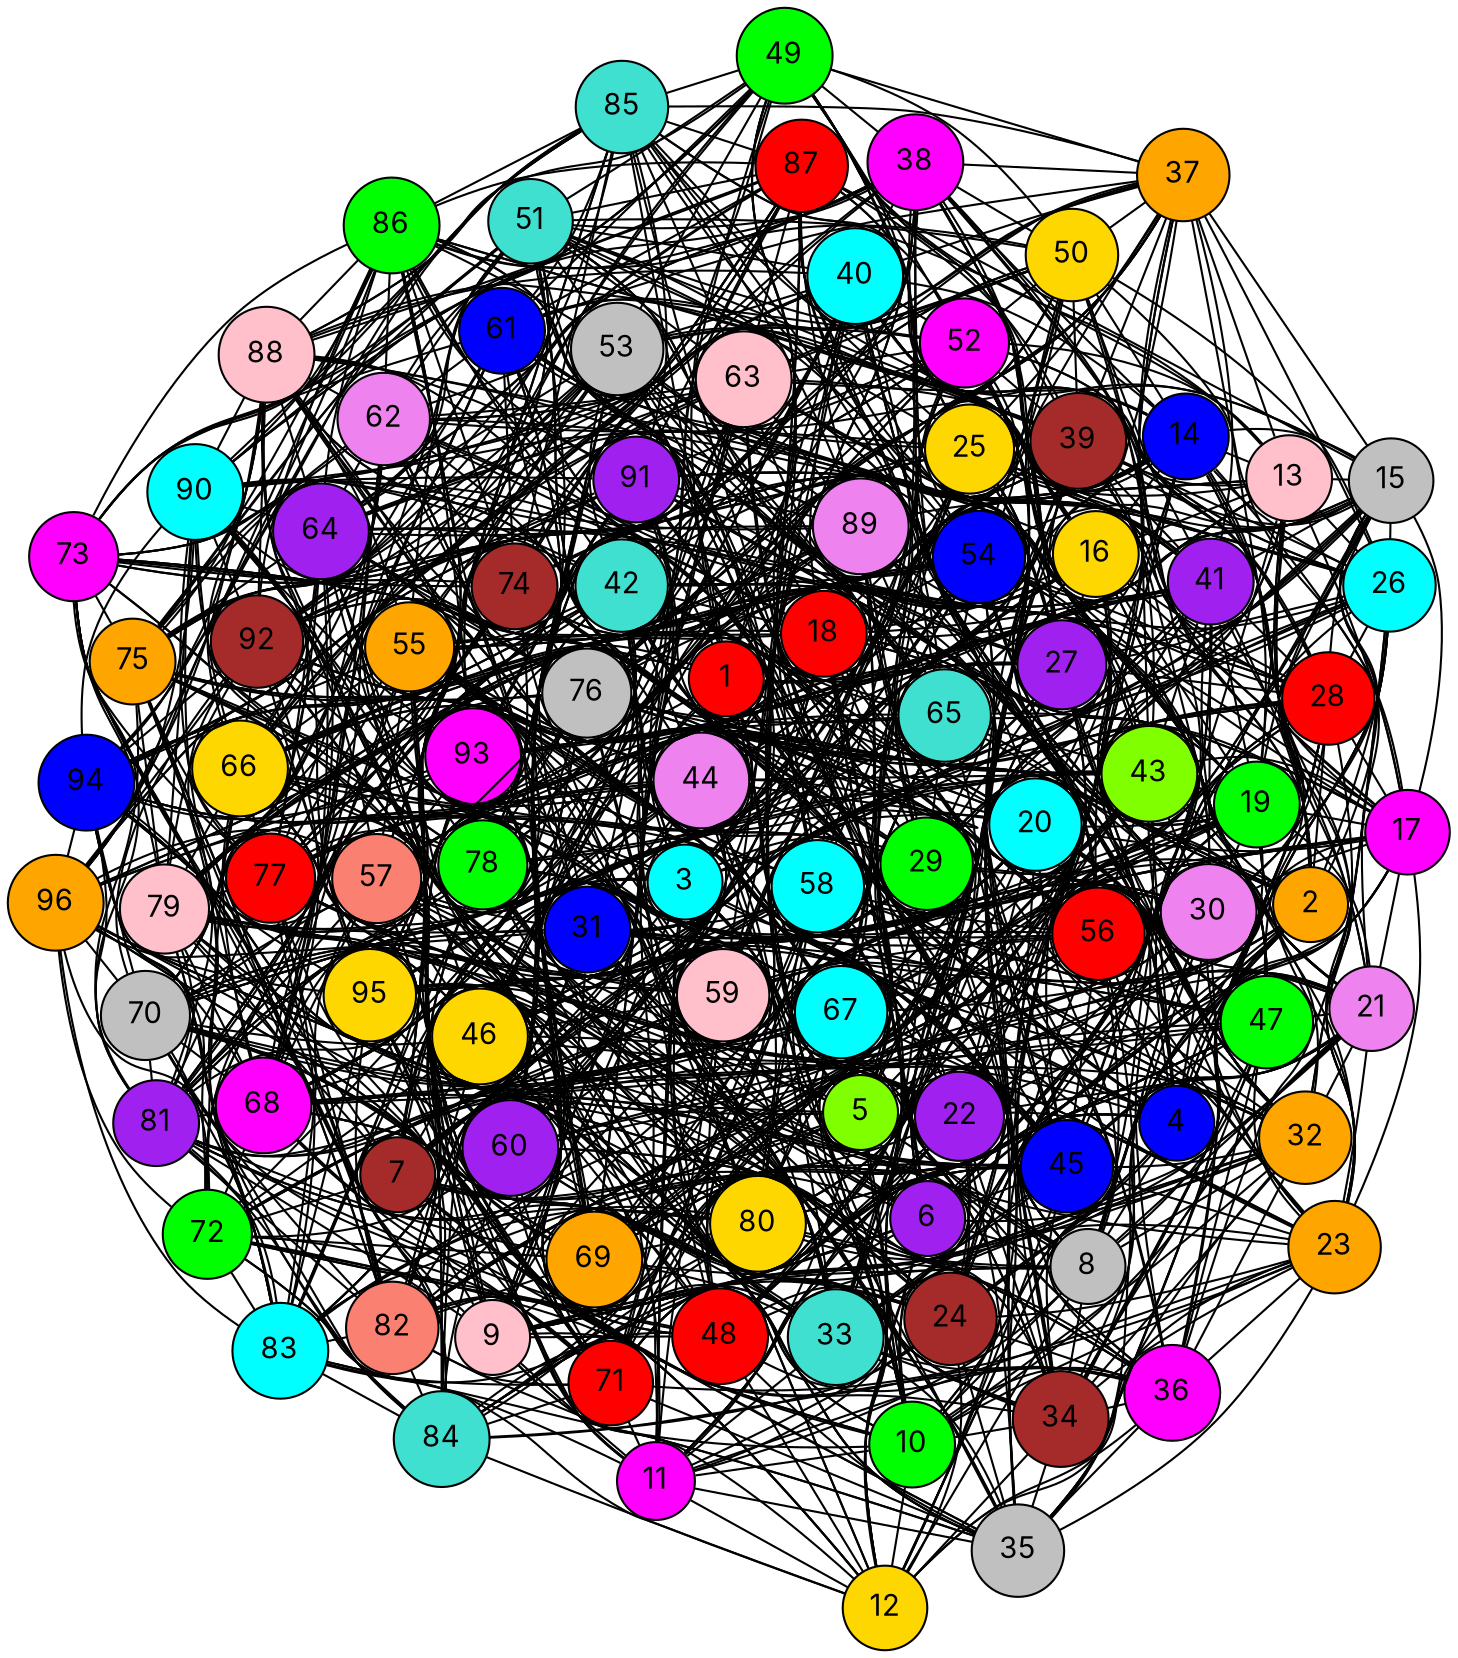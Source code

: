 graph G {
  layout=neato;
  overlap=false;
  splines=true;
  node [shape=circle, style=filled, fontname=Inter];
  1 [label="1", fillcolor="red", tooltip="v1 color 0"];
  2 [label="2", fillcolor="orange", tooltip="v2 color 6"];
  3 [label="3", fillcolor="cyan", tooltip="v3 color 4"];
  4 [label="4", fillcolor="blue", tooltip="v4 color 2"];
  5 [label="5", fillcolor="chartreuse", tooltip="v5 color 13"];
  6 [label="6", fillcolor="purple", tooltip="v6 color 7"];
  7 [label="7", fillcolor="brown", tooltip="v7 color 8"];
  8 [label="8", fillcolor="gray", tooltip="v8 color 10"];
  9 [label="9", fillcolor="pink", tooltip="v9 color 9"];
  10 [label="10", fillcolor="green", tooltip="v10 color 1"];
  11 [label="11", fillcolor="magenta", tooltip="v11 color 5"];
  12 [label="12", fillcolor="gold", tooltip="v12 color 3"];
  13 [label="13", fillcolor="pink", tooltip="v13 color 9"];
  14 [label="14", fillcolor="blue", tooltip="v14 color 2"];
  15 [label="15", fillcolor="gray", tooltip="v15 color 10"];
  16 [label="16", fillcolor="gold", tooltip="v16 color 3"];
  17 [label="17", fillcolor="magenta", tooltip="v17 color 5"];
  18 [label="18", fillcolor="red", tooltip="v18 color 0"];
  19 [label="19", fillcolor="green", tooltip="v19 color 1"];
  20 [label="20", fillcolor="cyan", tooltip="v20 color 4"];
  21 [label="21", fillcolor="violet", tooltip="v21 color 12"];
  22 [label="22", fillcolor="purple", tooltip="v22 color 7"];
  23 [label="23", fillcolor="orange", tooltip="v23 color 6"];
  24 [label="24", fillcolor="brown", tooltip="v24 color 8"];
  25 [label="25", fillcolor="gold", tooltip="v25 color 3"];
  26 [label="26", fillcolor="cyan", tooltip="v26 color 4"];
  27 [label="27", fillcolor="purple", tooltip="v27 color 7"];
  28 [label="28", fillcolor="red", tooltip="v28 color 0"];
  29 [label="29", fillcolor="green", tooltip="v29 color 1"];
  30 [label="30", fillcolor="violet", tooltip="v30 color 12"];
  31 [label="31", fillcolor="blue", tooltip="v31 color 2"];
  32 [label="32", fillcolor="orange", tooltip="v32 color 6"];
  33 [label="33", fillcolor="turquoise", tooltip="v33 color 11"];
  34 [label="34", fillcolor="brown", tooltip="v34 color 8"];
  35 [label="35", fillcolor="gray", tooltip="v35 color 10"];
  36 [label="36", fillcolor="magenta", tooltip="v36 color 5"];
  37 [label="37", fillcolor="orange", tooltip="v37 color 6"];
  38 [label="38", fillcolor="magenta", tooltip="v38 color 5"];
  39 [label="39", fillcolor="brown", tooltip="v39 color 8"];
  40 [label="40", fillcolor="cyan", tooltip="v40 color 4"];
  41 [label="41", fillcolor="purple", tooltip="v41 color 7"];
  42 [label="42", fillcolor="turquoise", tooltip="v42 color 11"];
  43 [label="43", fillcolor="chartreuse", tooltip="v43 color 13"];
  44 [label="44", fillcolor="violet", tooltip="v44 color 12"];
  45 [label="45", fillcolor="blue", tooltip="v45 color 2"];
  46 [label="46", fillcolor="gold", tooltip="v46 color 3"];
  47 [label="47", fillcolor="green", tooltip="v47 color 1"];
  48 [label="48", fillcolor="red", tooltip="v48 color 0"];
  49 [label="49", fillcolor="green", tooltip="v49 color 1"];
  50 [label="50", fillcolor="gold", tooltip="v50 color 3"];
  51 [label="51", fillcolor="turquoise", tooltip="v51 color 11"];
  52 [label="52", fillcolor="magenta", tooltip="v52 color 5"];
  53 [label="53", fillcolor="gray", tooltip="v53 color 10"];
  54 [label="54", fillcolor="blue", tooltip="v54 color 2"];
  55 [label="55", fillcolor="orange", tooltip="v55 color 6"];
  56 [label="56", fillcolor="red", tooltip="v56 color 0"];
  57 [label="57", fillcolor="salmon", tooltip="v57 color 14"];
  58 [label="58", fillcolor="cyan", tooltip="v58 color 4"];
  59 [label="59", fillcolor="pink", tooltip="v59 color 9"];
  60 [label="60", fillcolor="purple", tooltip="v60 color 7"];
  61 [label="61", fillcolor="blue", tooltip="v61 color 2"];
  62 [label="62", fillcolor="violet", tooltip="v62 color 12"];
  63 [label="63", fillcolor="pink", tooltip="v63 color 9"];
  64 [label="64", fillcolor="purple", tooltip="v64 color 7"];
  65 [label="65", fillcolor="turquoise", tooltip="v65 color 11"];
  66 [label="66", fillcolor="gold", tooltip="v66 color 3"];
  67 [label="67", fillcolor="cyan", tooltip="v67 color 4"];
  68 [label="68", fillcolor="magenta", tooltip="v68 color 5"];
  69 [label="69", fillcolor="orange", tooltip="v69 color 6"];
  70 [label="70", fillcolor="gray", tooltip="v70 color 10"];
  71 [label="71", fillcolor="red", tooltip="v71 color 0"];
  72 [label="72", fillcolor="green", tooltip="v72 color 1"];
  73 [label="73", fillcolor="magenta", tooltip="v73 color 5"];
  74 [label="74", fillcolor="brown", tooltip="v74 color 8"];
  75 [label="75", fillcolor="orange", tooltip="v75 color 6"];
  76 [label="76", fillcolor="gray", tooltip="v76 color 10"];
  77 [label="77", fillcolor="red", tooltip="v77 color 0"];
  78 [label="78", fillcolor="green", tooltip="v78 color 1"];
  79 [label="79", fillcolor="pink", tooltip="v79 color 9"];
  80 [label="80", fillcolor="gold", tooltip="v80 color 3"];
  81 [label="81", fillcolor="purple", tooltip="v81 color 7"];
  82 [label="82", fillcolor="salmon", tooltip="v82 color 14"];
  83 [label="83", fillcolor="cyan", tooltip="v83 color 4"];
  84 [label="84", fillcolor="turquoise", tooltip="v84 color 11"];
  85 [label="85", fillcolor="turquoise", tooltip="v85 color 11"];
  86 [label="86", fillcolor="green", tooltip="v86 color 1"];
  87 [label="87", fillcolor="red", tooltip="v87 color 0"];
  88 [label="88", fillcolor="pink", tooltip="v88 color 9"];
  89 [label="89", fillcolor="violet", tooltip="v89 color 12"];
  90 [label="90", fillcolor="cyan", tooltip="v90 color 4"];
  91 [label="91", fillcolor="purple", tooltip="v91 color 7"];
  92 [label="92", fillcolor="brown", tooltip="v92 color 8"];
  93 [label="93", fillcolor="magenta", tooltip="v93 color 5"];
  94 [label="94", fillcolor="blue", tooltip="v94 color 2"];
  95 [label="95", fillcolor="gold", tooltip="v95 color 3"];
  96 [label="96", fillcolor="orange", tooltip="v96 color 6"];
  1 -- 2;
  1 -- 3;
  1 -- 4;
  1 -- 5;
  1 -- 6;
  1 -- 7;
  1 -- 8;
  1 -- 9;
  1 -- 10;
  1 -- 11;
  1 -- 12;
  1 -- 13;
  1 -- 14;
  1 -- 25;
  1 -- 27;
  1 -- 37;
  1 -- 40;
  1 -- 49;
  1 -- 53;
  1 -- 61;
  1 -- 66;
  1 -- 73;
  1 -- 79;
  1 -- 85;
  1 -- 92;
  2 -- 3;
  2 -- 4;
  2 -- 5;
  2 -- 6;
  2 -- 7;
  2 -- 8;
  2 -- 9;
  2 -- 10;
  2 -- 11;
  2 -- 12;
  2 -- 13;
  2 -- 14;
  2 -- 15;
  2 -- 26;
  2 -- 28;
  2 -- 38;
  2 -- 41;
  2 -- 50;
  2 -- 54;
  2 -- 62;
  2 -- 67;
  2 -- 74;
  2 -- 80;
  2 -- 86;
  2 -- 93;
  3 -- 4;
  3 -- 5;
  3 -- 6;
  3 -- 7;
  3 -- 8;
  3 -- 9;
  3 -- 10;
  3 -- 11;
  3 -- 12;
  3 -- 14;
  3 -- 15;
  3 -- 16;
  3 -- 25;
  3 -- 27;
  3 -- 29;
  3 -- 39;
  3 -- 42;
  3 -- 51;
  3 -- 55;
  3 -- 63;
  3 -- 68;
  3 -- 75;
  3 -- 81;
  3 -- 87;
  3 -- 94;
  4 -- 5;
  4 -- 6;
  4 -- 7;
  4 -- 8;
  4 -- 9;
  4 -- 10;
  4 -- 11;
  4 -- 12;
  4 -- 15;
  4 -- 16;
  4 -- 17;
  4 -- 26;
  4 -- 28;
  4 -- 30;
  4 -- 37;
  4 -- 40;
  4 -- 43;
  4 -- 52;
  4 -- 56;
  4 -- 64;
  4 -- 69;
  4 -- 76;
  4 -- 82;
  4 -- 88;
  4 -- 95;
  5 -- 6;
  5 -- 7;
  5 -- 8;
  5 -- 9;
  5 -- 10;
  5 -- 11;
  5 -- 12;
  5 -- 16;
  5 -- 17;
  5 -- 18;
  5 -- 27;
  5 -- 29;
  5 -- 31;
  5 -- 38;
  5 -- 41;
  5 -- 44;
  5 -- 49;
  5 -- 53;
  5 -- 57;
  5 -- 65;
  5 -- 70;
  5 -- 77;
  5 -- 83;
  5 -- 89;
  5 -- 96;
  6 -- 7;
  6 -- 8;
  6 -- 9;
  6 -- 10;
  6 -- 11;
  6 -- 12;
  6 -- 17;
  6 -- 18;
  6 -- 19;
  6 -- 28;
  6 -- 30;
  6 -- 32;
  6 -- 39;
  6 -- 42;
  6 -- 45;
  6 -- 50;
  6 -- 54;
  6 -- 58;
  6 -- 61;
  6 -- 66;
  6 -- 71;
  6 -- 78;
  6 -- 84;
  6 -- 90;
  7 -- 8;
  7 -- 9;
  7 -- 10;
  7 -- 11;
  7 -- 12;
  7 -- 18;
  7 -- 19;
  7 -- 20;
  7 -- 29;
  7 -- 31;
  7 -- 33;
  7 -- 40;
  7 -- 43;
  7 -- 46;
  7 -- 51;
  7 -- 55;
  7 -- 59;
  7 -- 62;
  7 -- 67;
  7 -- 72;
  7 -- 73;
  7 -- 79;
  7 -- 91;
  8 -- 9;
  8 -- 10;
  8 -- 11;
  8 -- 12;
  8 -- 19;
  8 -- 20;
  8 -- 21;
  8 -- 30;
  8 -- 32;
  8 -- 34;
  8 -- 41;
  8 -- 44;
  8 -- 47;
  8 -- 52;
  8 -- 56;
  8 -- 60;
  8 -- 63;
  8 -- 68;
  8 -- 74;
  8 -- 80;
  8 -- 85;
  8 -- 92;
  9 -- 10;
  9 -- 11;
  9 -- 12;
  9 -- 20;
  9 -- 21;
  9 -- 22;
  9 -- 31;
  9 -- 33;
  9 -- 35;
  9 -- 42;
  9 -- 45;
  9 -- 48;
  9 -- 53;
  9 -- 57;
  9 -- 64;
  9 -- 69;
  9 -- 75;
  9 -- 81;
  9 -- 86;
  9 -- 93;
  10 -- 11;
  10 -- 12;
  10 -- 21;
  10 -- 22;
  10 -- 23;
  10 -- 32;
  10 -- 34;
  10 -- 36;
  10 -- 43;
  10 -- 46;
  10 -- 54;
  10 -- 58;
  10 -- 65;
  10 -- 70;
  10 -- 76;
  10 -- 82;
  10 -- 87;
  10 -- 94;
  11 -- 12;
  11 -- 22;
  11 -- 23;
  11 -- 24;
  11 -- 33;
  11 -- 35;
  11 -- 44;
  11 -- 47;
  11 -- 55;
  11 -- 59;
  11 -- 66;
  11 -- 71;
  11 -- 77;
  11 -- 83;
  11 -- 88;
  11 -- 95;
  12 -- 23;
  12 -- 24;
  12 -- 34;
  12 -- 36;
  12 -- 45;
  12 -- 48;
  12 -- 56;
  12 -- 60;
  12 -- 67;
  12 -- 72;
  12 -- 78;
  12 -- 84;
  12 -- 89;
  12 -- 96;
  13 -- 14;
  13 -- 15;
  13 -- 16;
  13 -- 17;
  13 -- 18;
  13 -- 19;
  13 -- 20;
  13 -- 21;
  13 -- 22;
  13 -- 23;
  13 -- 24;
  13 -- 25;
  13 -- 26;
  13 -- 37;
  13 -- 39;
  13 -- 49;
  13 -- 52;
  13 -- 61;
  13 -- 65;
  13 -- 73;
  13 -- 78;
  13 -- 85;
  13 -- 91;
  14 -- 15;
  14 -- 16;
  14 -- 17;
  14 -- 18;
  14 -- 19;
  14 -- 20;
  14 -- 21;
  14 -- 22;
  14 -- 23;
  14 -- 24;
  14 -- 25;
  14 -- 26;
  14 -- 27;
  14 -- 38;
  14 -- 40;
  14 -- 50;
  14 -- 53;
  14 -- 62;
  14 -- 66;
  14 -- 74;
  14 -- 79;
  14 -- 86;
  14 -- 92;
  15 -- 16;
  15 -- 17;
  15 -- 18;
  15 -- 19;
  15 -- 20;
  15 -- 21;
  15 -- 22;
  15 -- 23;
  15 -- 24;
  15 -- 26;
  15 -- 27;
  15 -- 28;
  15 -- 37;
  15 -- 39;
  15 -- 41;
  15 -- 51;
  15 -- 54;
  15 -- 63;
  15 -- 67;
  15 -- 75;
  15 -- 80;
  15 -- 87;
  15 -- 93;
  16 -- 17;
  16 -- 18;
  16 -- 19;
  16 -- 20;
  16 -- 21;
  16 -- 22;
  16 -- 23;
  16 -- 24;
  16 -- 27;
  16 -- 28;
  16 -- 29;
  16 -- 38;
  16 -- 40;
  16 -- 42;
  16 -- 49;
  16 -- 52;
  16 -- 55;
  16 -- 64;
  16 -- 68;
  16 -- 76;
  16 -- 81;
  16 -- 88;
  16 -- 94;
  17 -- 18;
  17 -- 19;
  17 -- 20;
  17 -- 21;
  17 -- 22;
  17 -- 23;
  17 -- 24;
  17 -- 28;
  17 -- 29;
  17 -- 30;
  17 -- 39;
  17 -- 41;
  17 -- 43;
  17 -- 50;
  17 -- 53;
  17 -- 56;
  17 -- 61;
  17 -- 65;
  17 -- 69;
  17 -- 77;
  17 -- 82;
  17 -- 89;
  17 -- 95;
  18 -- 19;
  18 -- 20;
  18 -- 21;
  18 -- 22;
  18 -- 23;
  18 -- 24;
  18 -- 29;
  18 -- 30;
  18 -- 31;
  18 -- 40;
  18 -- 42;
  18 -- 44;
  18 -- 51;
  18 -- 54;
  18 -- 57;
  18 -- 62;
  18 -- 66;
  18 -- 70;
  18 -- 73;
  18 -- 78;
  18 -- 83;
  18 -- 90;
  18 -- 96;
  19 -- 20;
  19 -- 21;
  19 -- 22;
  19 -- 23;
  19 -- 24;
  19 -- 30;
  19 -- 31;
  19 -- 32;
  19 -- 41;
  19 -- 43;
  19 -- 45;
  19 -- 52;
  19 -- 55;
  19 -- 58;
  19 -- 63;
  19 -- 67;
  19 -- 71;
  19 -- 74;
  19 -- 79;
  19 -- 84;
  19 -- 85;
  19 -- 91;
  20 -- 21;
  20 -- 22;
  20 -- 23;
  20 -- 24;
  20 -- 31;
  20 -- 32;
  20 -- 33;
  20 -- 42;
  20 -- 44;
  20 -- 46;
  20 -- 53;
  20 -- 56;
  20 -- 59;
  20 -- 64;
  20 -- 68;
  20 -- 72;
  20 -- 75;
  20 -- 80;
  20 -- 86;
  20 -- 92;
  21 -- 22;
  21 -- 23;
  21 -- 24;
  21 -- 32;
  21 -- 33;
  21 -- 34;
  21 -- 43;
  21 -- 45;
  21 -- 47;
  21 -- 54;
  21 -- 57;
  21 -- 60;
  21 -- 65;
  21 -- 69;
  21 -- 76;
  21 -- 81;
  21 -- 87;
  21 -- 93;
  22 -- 23;
  22 -- 24;
  22 -- 33;
  22 -- 34;
  22 -- 35;
  22 -- 44;
  22 -- 46;
  22 -- 48;
  22 -- 55;
  22 -- 58;
  22 -- 66;
  22 -- 70;
  22 -- 77;
  22 -- 82;
  22 -- 88;
  22 -- 94;
  23 -- 24;
  23 -- 34;
  23 -- 35;
  23 -- 36;
  23 -- 45;
  23 -- 47;
  23 -- 56;
  23 -- 59;
  23 -- 67;
  23 -- 71;
  23 -- 78;
  23 -- 83;
  23 -- 89;
  23 -- 95;
  24 -- 35;
  24 -- 36;
  24 -- 46;
  24 -- 48;
  24 -- 57;
  24 -- 60;
  24 -- 68;
  24 -- 72;
  24 -- 79;
  24 -- 84;
  24 -- 90;
  24 -- 96;
  25 -- 26;
  25 -- 27;
  25 -- 28;
  25 -- 29;
  25 -- 30;
  25 -- 31;
  25 -- 32;
  25 -- 33;
  25 -- 34;
  25 -- 35;
  25 -- 36;
  25 -- 37;
  25 -- 38;
  25 -- 49;
  25 -- 51;
  25 -- 61;
  25 -- 64;
  25 -- 73;
  25 -- 77;
  25 -- 85;
  25 -- 90;
  26 -- 27;
  26 -- 28;
  26 -- 29;
  26 -- 30;
  26 -- 31;
  26 -- 32;
  26 -- 33;
  26 -- 34;
  26 -- 35;
  26 -- 36;
  26 -- 37;
  26 -- 38;
  26 -- 39;
  26 -- 50;
  26 -- 52;
  26 -- 62;
  26 -- 65;
  26 -- 74;
  26 -- 78;
  26 -- 86;
  26 -- 91;
  27 -- 28;
  27 -- 29;
  27 -- 30;
  27 -- 31;
  27 -- 32;
  27 -- 33;
  27 -- 34;
  27 -- 35;
  27 -- 36;
  27 -- 38;
  27 -- 39;
  27 -- 40;
  27 -- 49;
  27 -- 51;
  27 -- 53;
  27 -- 63;
  27 -- 66;
  27 -- 75;
  27 -- 79;
  27 -- 87;
  27 -- 92;
  28 -- 29;
  28 -- 30;
  28 -- 31;
  28 -- 32;
  28 -- 33;
  28 -- 34;
  28 -- 35;
  28 -- 36;
  28 -- 39;
  28 -- 40;
  28 -- 41;
  28 -- 50;
  28 -- 52;
  28 -- 54;
  28 -- 61;
  28 -- 64;
  28 -- 67;
  28 -- 76;
  28 -- 80;
  28 -- 88;
  28 -- 93;
  29 -- 30;
  29 -- 31;
  29 -- 32;
  29 -- 33;
  29 -- 34;
  29 -- 35;
  29 -- 36;
  29 -- 40;
  29 -- 41;
  29 -- 42;
  29 -- 51;
  29 -- 53;
  29 -- 55;
  29 -- 62;
  29 -- 65;
  29 -- 68;
  29 -- 73;
  29 -- 77;
  29 -- 81;
  29 -- 89;
  29 -- 94;
  30 -- 31;
  30 -- 32;
  30 -- 33;
  30 -- 34;
  30 -- 35;
  30 -- 36;
  30 -- 41;
  30 -- 42;
  30 -- 43;
  30 -- 52;
  30 -- 54;
  30 -- 56;
  30 -- 63;
  30 -- 66;
  30 -- 69;
  30 -- 74;
  30 -- 78;
  30 -- 82;
  30 -- 85;
  30 -- 90;
  30 -- 95;
  31 -- 32;
  31 -- 33;
  31 -- 34;
  31 -- 35;
  31 -- 36;
  31 -- 42;
  31 -- 43;
  31 -- 44;
  31 -- 53;
  31 -- 55;
  31 -- 57;
  31 -- 64;
  31 -- 67;
  31 -- 70;
  31 -- 75;
  31 -- 79;
  31 -- 83;
  31 -- 86;
  31 -- 91;
  31 -- 96;
  32 -- 33;
  32 -- 34;
  32 -- 35;
  32 -- 36;
  32 -- 43;
  32 -- 44;
  32 -- 45;
  32 -- 54;
  32 -- 56;
  32 -- 58;
  32 -- 65;
  32 -- 68;
  32 -- 71;
  32 -- 76;
  32 -- 80;
  32 -- 84;
  32 -- 87;
  32 -- 92;
  33 -- 34;
  33 -- 35;
  33 -- 36;
  33 -- 44;
  33 -- 45;
  33 -- 46;
  33 -- 55;
  33 -- 57;
  33 -- 59;
  33 -- 66;
  33 -- 69;
  33 -- 72;
  33 -- 77;
  33 -- 81;
  33 -- 88;
  33 -- 93;
  34 -- 35;
  34 -- 36;
  34 -- 45;
  34 -- 46;
  34 -- 47;
  34 -- 56;
  34 -- 58;
  34 -- 60;
  34 -- 67;
  34 -- 70;
  34 -- 78;
  34 -- 82;
  34 -- 89;
  34 -- 94;
  35 -- 36;
  35 -- 46;
  35 -- 47;
  35 -- 48;
  35 -- 57;
  35 -- 59;
  35 -- 68;
  35 -- 71;
  35 -- 79;
  35 -- 83;
  35 -- 90;
  35 -- 95;
  36 -- 47;
  36 -- 48;
  36 -- 58;
  36 -- 60;
  36 -- 69;
  36 -- 72;
  36 -- 80;
  36 -- 84;
  36 -- 91;
  36 -- 96;
  37 -- 38;
  37 -- 39;
  37 -- 40;
  37 -- 41;
  37 -- 42;
  37 -- 43;
  37 -- 44;
  37 -- 45;
  37 -- 46;
  37 -- 47;
  37 -- 48;
  37 -- 49;
  37 -- 50;
  37 -- 61;
  37 -- 63;
  37 -- 73;
  37 -- 76;
  37 -- 85;
  37 -- 89;
  38 -- 39;
  38 -- 40;
  38 -- 41;
  38 -- 42;
  38 -- 43;
  38 -- 44;
  38 -- 45;
  38 -- 46;
  38 -- 47;
  38 -- 48;
  38 -- 49;
  38 -- 50;
  38 -- 51;
  38 -- 62;
  38 -- 64;
  38 -- 74;
  38 -- 77;
  38 -- 86;
  38 -- 90;
  39 -- 40;
  39 -- 41;
  39 -- 42;
  39 -- 43;
  39 -- 44;
  39 -- 45;
  39 -- 46;
  39 -- 47;
  39 -- 48;
  39 -- 50;
  39 -- 51;
  39 -- 52;
  39 -- 61;
  39 -- 63;
  39 -- 65;
  39 -- 75;
  39 -- 78;
  39 -- 87;
  39 -- 91;
  40 -- 41;
  40 -- 42;
  40 -- 43;
  40 -- 44;
  40 -- 45;
  40 -- 46;
  40 -- 47;
  40 -- 48;
  40 -- 51;
  40 -- 52;
  40 -- 53;
  40 -- 62;
  40 -- 64;
  40 -- 66;
  40 -- 73;
  40 -- 76;
  40 -- 79;
  40 -- 88;
  40 -- 92;
  41 -- 42;
  41 -- 43;
  41 -- 44;
  41 -- 45;
  41 -- 46;
  41 -- 47;
  41 -- 48;
  41 -- 52;
  41 -- 53;
  41 -- 54;
  41 -- 63;
  41 -- 65;
  41 -- 67;
  41 -- 74;
  41 -- 77;
  41 -- 80;
  41 -- 85;
  41 -- 89;
  41 -- 93;
  42 -- 43;
  42 -- 44;
  42 -- 45;
  42 -- 46;
  42 -- 47;
  42 -- 48;
  42 -- 53;
  42 -- 54;
  42 -- 55;
  42 -- 64;
  42 -- 66;
  42 -- 68;
  42 -- 75;
  42 -- 78;
  42 -- 81;
  42 -- 86;
  42 -- 90;
  42 -- 94;
  43 -- 44;
  43 -- 45;
  43 -- 46;
  43 -- 47;
  43 -- 48;
  43 -- 54;
  43 -- 55;
  43 -- 56;
  43 -- 65;
  43 -- 67;
  43 -- 69;
  43 -- 76;
  43 -- 79;
  43 -- 82;
  43 -- 87;
  43 -- 91;
  43 -- 95;
  44 -- 45;
  44 -- 46;
  44 -- 47;
  44 -- 48;
  44 -- 55;
  44 -- 56;
  44 -- 57;
  44 -- 66;
  44 -- 68;
  44 -- 70;
  44 -- 77;
  44 -- 80;
  44 -- 83;
  44 -- 88;
  44 -- 92;
  44 -- 96;
  45 -- 46;
  45 -- 47;
  45 -- 48;
  45 -- 56;
  45 -- 57;
  45 -- 58;
  45 -- 67;
  45 -- 69;
  45 -- 71;
  45 -- 78;
  45 -- 81;
  45 -- 84;
  45 -- 89;
  45 -- 93;
  46 -- 47;
  46 -- 48;
  46 -- 57;
  46 -- 58;
  46 -- 59;
  46 -- 68;
  46 -- 70;
  46 -- 72;
  46 -- 79;
  46 -- 82;
  46 -- 90;
  46 -- 94;
  47 -- 48;
  47 -- 58;
  47 -- 59;
  47 -- 60;
  47 -- 69;
  47 -- 71;
  47 -- 80;
  47 -- 83;
  47 -- 91;
  47 -- 95;
  48 -- 59;
  48 -- 60;
  48 -- 70;
  48 -- 72;
  48 -- 81;
  48 -- 84;
  48 -- 92;
  48 -- 96;
  49 -- 50;
  49 -- 51;
  49 -- 52;
  49 -- 53;
  49 -- 54;
  49 -- 55;
  49 -- 56;
  49 -- 57;
  49 -- 58;
  49 -- 59;
  49 -- 60;
  49 -- 61;
  49 -- 62;
  49 -- 73;
  49 -- 75;
  49 -- 85;
  49 -- 88;
  50 -- 51;
  50 -- 52;
  50 -- 53;
  50 -- 54;
  50 -- 55;
  50 -- 56;
  50 -- 57;
  50 -- 58;
  50 -- 59;
  50 -- 60;
  50 -- 61;
  50 -- 62;
  50 -- 63;
  50 -- 74;
  50 -- 76;
  50 -- 86;
  50 -- 89;
  51 -- 52;
  51 -- 53;
  51 -- 54;
  51 -- 55;
  51 -- 56;
  51 -- 57;
  51 -- 58;
  51 -- 59;
  51 -- 60;
  51 -- 62;
  51 -- 63;
  51 -- 64;
  51 -- 73;
  51 -- 75;
  51 -- 77;
  51 -- 87;
  51 -- 90;
  52 -- 53;
  52 -- 54;
  52 -- 55;
  52 -- 56;
  52 -- 57;
  52 -- 58;
  52 -- 59;
  52 -- 60;
  52 -- 63;
  52 -- 64;
  52 -- 65;
  52 -- 74;
  52 -- 76;
  52 -- 78;
  52 -- 85;
  52 -- 88;
  52 -- 91;
  53 -- 54;
  53 -- 55;
  53 -- 56;
  53 -- 57;
  53 -- 58;
  53 -- 59;
  53 -- 60;
  53 -- 64;
  53 -- 65;
  53 -- 66;
  53 -- 75;
  53 -- 77;
  53 -- 79;
  53 -- 86;
  53 -- 89;
  53 -- 92;
  54 -- 55;
  54 -- 56;
  54 -- 57;
  54 -- 58;
  54 -- 59;
  54 -- 60;
  54 -- 65;
  54 -- 66;
  54 -- 67;
  54 -- 76;
  54 -- 78;
  54 -- 80;
  54 -- 87;
  54 -- 90;
  54 -- 93;
  55 -- 56;
  55 -- 57;
  55 -- 58;
  55 -- 59;
  55 -- 60;
  55 -- 66;
  55 -- 67;
  55 -- 68;
  55 -- 77;
  55 -- 79;
  55 -- 81;
  55 -- 88;
  55 -- 91;
  55 -- 94;
  56 -- 57;
  56 -- 58;
  56 -- 59;
  56 -- 60;
  56 -- 67;
  56 -- 68;
  56 -- 69;
  56 -- 78;
  56 -- 80;
  56 -- 82;
  56 -- 89;
  56 -- 92;
  56 -- 95;
  57 -- 58;
  57 -- 59;
  57 -- 60;
  57 -- 68;
  57 -- 69;
  57 -- 70;
  57 -- 79;
  57 -- 81;
  57 -- 83;
  57 -- 90;
  57 -- 93;
  57 -- 96;
  58 -- 59;
  58 -- 60;
  58 -- 69;
  58 -- 70;
  58 -- 71;
  58 -- 80;
  58 -- 82;
  58 -- 84;
  58 -- 91;
  58 -- 94;
  59 -- 60;
  59 -- 70;
  59 -- 71;
  59 -- 72;
  59 -- 81;
  59 -- 83;
  59 -- 92;
  59 -- 95;
  60 -- 71;
  60 -- 72;
  60 -- 82;
  60 -- 84;
  60 -- 93;
  60 -- 96;
  61 -- 62;
  61 -- 63;
  61 -- 64;
  61 -- 65;
  61 -- 66;
  61 -- 67;
  61 -- 68;
  61 -- 69;
  61 -- 70;
  61 -- 71;
  61 -- 72;
  61 -- 73;
  61 -- 74;
  61 -- 85;
  61 -- 87;
  62 -- 63;
  62 -- 64;
  62 -- 65;
  62 -- 66;
  62 -- 67;
  62 -- 68;
  62 -- 69;
  62 -- 70;
  62 -- 71;
  62 -- 72;
  62 -- 73;
  62 -- 74;
  62 -- 75;
  62 -- 86;
  62 -- 88;
  63 -- 64;
  63 -- 65;
  63 -- 66;
  63 -- 67;
  63 -- 68;
  63 -- 69;
  63 -- 70;
  63 -- 71;
  63 -- 72;
  63 -- 74;
  63 -- 75;
  63 -- 76;
  63 -- 85;
  63 -- 87;
  63 -- 89;
  64 -- 65;
  64 -- 66;
  64 -- 67;
  64 -- 68;
  64 -- 69;
  64 -- 70;
  64 -- 71;
  64 -- 72;
  64 -- 75;
  64 -- 76;
  64 -- 77;
  64 -- 86;
  64 -- 88;
  64 -- 90;
  65 -- 66;
  65 -- 67;
  65 -- 68;
  65 -- 69;
  65 -- 70;
  65 -- 71;
  65 -- 72;
  65 -- 76;
  65 -- 77;
  65 -- 78;
  65 -- 87;
  65 -- 89;
  65 -- 91;
  66 -- 67;
  66 -- 68;
  66 -- 69;
  66 -- 70;
  66 -- 71;
  66 -- 72;
  66 -- 77;
  66 -- 78;
  66 -- 79;
  66 -- 88;
  66 -- 90;
  66 -- 92;
  67 -- 68;
  67 -- 69;
  67 -- 70;
  67 -- 71;
  67 -- 72;
  67 -- 78;
  67 -- 79;
  67 -- 80;
  67 -- 89;
  67 -- 91;
  67 -- 93;
  68 -- 69;
  68 -- 70;
  68 -- 71;
  68 -- 72;
  68 -- 79;
  68 -- 80;
  68 -- 81;
  68 -- 90;
  68 -- 92;
  68 -- 94;
  69 -- 70;
  69 -- 71;
  69 -- 72;
  69 -- 80;
  69 -- 81;
  69 -- 82;
  69 -- 91;
  69 -- 93;
  69 -- 95;
  70 -- 71;
  70 -- 72;
  70 -- 81;
  70 -- 82;
  70 -- 83;
  70 -- 92;
  70 -- 94;
  70 -- 96;
  71 -- 72;
  71 -- 82;
  71 -- 83;
  71 -- 84;
  71 -- 93;
  71 -- 95;
  72 -- 83;
  72 -- 84;
  72 -- 94;
  72 -- 96;
  73 -- 74;
  73 -- 75;
  73 -- 76;
  73 -- 77;
  73 -- 78;
  73 -- 79;
  73 -- 80;
  73 -- 81;
  73 -- 82;
  73 -- 83;
  73 -- 84;
  73 -- 85;
  73 -- 86;
  74 -- 75;
  74 -- 76;
  74 -- 77;
  74 -- 78;
  74 -- 79;
  74 -- 80;
  74 -- 81;
  74 -- 82;
  74 -- 83;
  74 -- 84;
  74 -- 85;
  74 -- 86;
  74 -- 87;
  75 -- 76;
  75 -- 77;
  75 -- 78;
  75 -- 79;
  75 -- 80;
  75 -- 81;
  75 -- 82;
  75 -- 83;
  75 -- 84;
  75 -- 86;
  75 -- 87;
  75 -- 88;
  76 -- 77;
  76 -- 78;
  76 -- 79;
  76 -- 80;
  76 -- 81;
  76 -- 82;
  76 -- 83;
  76 -- 84;
  76 -- 87;
  76 -- 88;
  76 -- 89;
  77 -- 78;
  77 -- 79;
  77 -- 80;
  77 -- 81;
  77 -- 82;
  77 -- 83;
  77 -- 84;
  77 -- 88;
  77 -- 89;
  77 -- 90;
  78 -- 79;
  78 -- 80;
  78 -- 81;
  78 -- 82;
  78 -- 83;
  78 -- 84;
  78 -- 89;
  78 -- 90;
  78 -- 91;
  79 -- 80;
  79 -- 81;
  79 -- 82;
  79 -- 83;
  79 -- 84;
  79 -- 90;
  79 -- 91;
  79 -- 92;
  80 -- 81;
  80 -- 82;
  80 -- 83;
  80 -- 84;
  80 -- 91;
  80 -- 92;
  80 -- 93;
  81 -- 82;
  81 -- 83;
  81 -- 84;
  81 -- 92;
  81 -- 93;
  81 -- 94;
  82 -- 83;
  82 -- 84;
  82 -- 93;
  82 -- 94;
  82 -- 95;
  83 -- 84;
  83 -- 94;
  83 -- 95;
  83 -- 96;
  84 -- 95;
  84 -- 96;
  85 -- 86;
  85 -- 87;
  85 -- 88;
  85 -- 89;
  85 -- 90;
  85 -- 91;
  85 -- 92;
  85 -- 93;
  85 -- 94;
  85 -- 95;
  85 -- 96;
  86 -- 87;
  86 -- 88;
  86 -- 89;
  86 -- 90;
  86 -- 91;
  86 -- 92;
  86 -- 93;
  86 -- 94;
  86 -- 95;
  86 -- 96;
  87 -- 88;
  87 -- 89;
  87 -- 90;
  87 -- 91;
  87 -- 92;
  87 -- 93;
  87 -- 94;
  87 -- 95;
  87 -- 96;
  88 -- 89;
  88 -- 90;
  88 -- 91;
  88 -- 92;
  88 -- 93;
  88 -- 94;
  88 -- 95;
  88 -- 96;
  89 -- 90;
  89 -- 91;
  89 -- 92;
  89 -- 93;
  89 -- 94;
  89 -- 95;
  89 -- 96;
  90 -- 91;
  90 -- 92;
  90 -- 93;
  90 -- 94;
  90 -- 95;
  90 -- 96;
  91 -- 92;
  91 -- 93;
  91 -- 94;
  91 -- 95;
  91 -- 96;
  92 -- 93;
  92 -- 94;
  92 -- 95;
  92 -- 96;
  93 -- 94;
  93 -- 95;
  93 -- 96;
  94 -- 95;
  94 -- 96;
  95 -- 96;
}
